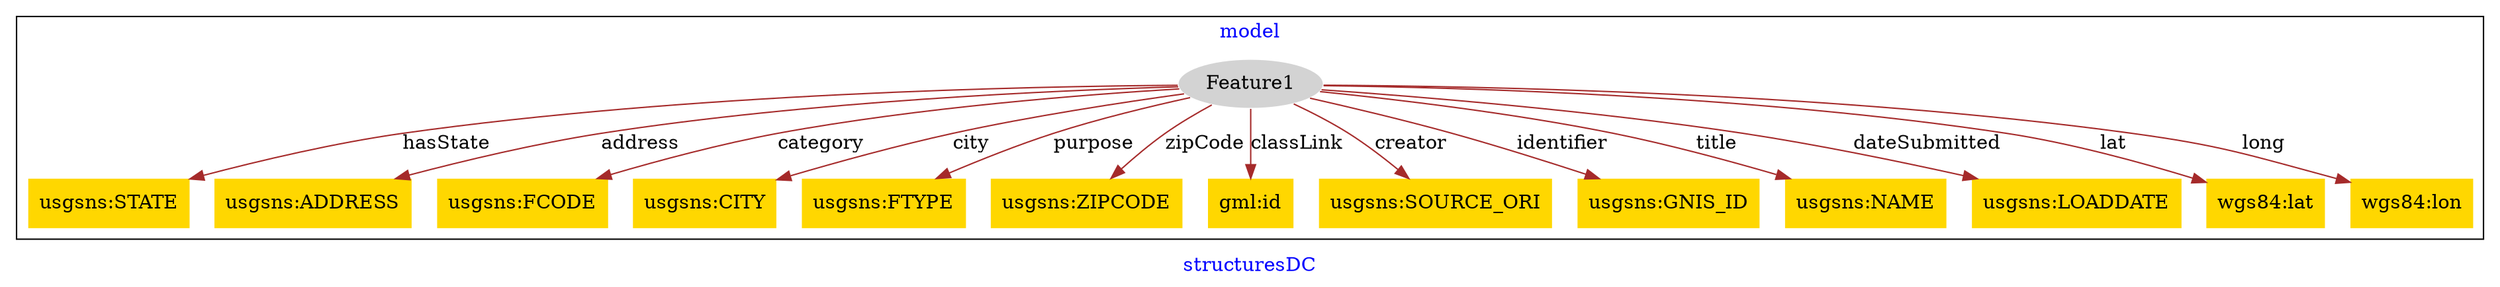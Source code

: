 digraph n0 {
fontcolor="blue"
remincross="true"
label="structuresDC"
subgraph cluster {
label="model"
n2[style="filled",color="white",fillcolor="lightgray",label="Feature1"];
n3[shape="plaintext",style="filled",fillcolor="gold",label="usgsns:STATE"];
n4[shape="plaintext",style="filled",fillcolor="gold",label="usgsns:ADDRESS"];
n5[shape="plaintext",style="filled",fillcolor="gold",label="usgsns:FCODE"];
n6[shape="plaintext",style="filled",fillcolor="gold",label="usgsns:CITY"];
n7[shape="plaintext",style="filled",fillcolor="gold",label="usgsns:FTYPE"];
n8[shape="plaintext",style="filled",fillcolor="gold",label="usgsns:ZIPCODE"];
n9[shape="plaintext",style="filled",fillcolor="gold",label="gml:id"];
n10[shape="plaintext",style="filled",fillcolor="gold",label="usgsns:SOURCE_ORI"];
n11[shape="plaintext",style="filled",fillcolor="gold",label="usgsns:GNIS_ID"];
n12[shape="plaintext",style="filled",fillcolor="gold",label="usgsns:NAME"];
n13[shape="plaintext",style="filled",fillcolor="gold",label="usgsns:LOADDATE"];
n14[shape="plaintext",style="filled",fillcolor="gold",label="wgs84:lat"];
n15[shape="plaintext",style="filled",fillcolor="gold",label="wgs84:lon"];
}
n2 -> n3[color="brown",fontcolor="black",label="hasState"]
n2 -> n4[color="brown",fontcolor="black",label="address"]
n2 -> n5[color="brown",fontcolor="black",label="category"]
n2 -> n6[color="brown",fontcolor="black",label="city"]
n2 -> n7[color="brown",fontcolor="black",label="purpose"]
n2 -> n8[color="brown",fontcolor="black",label="zipCode"]
n2 -> n9[color="brown",fontcolor="black",label="classLink"]
n2 -> n10[color="brown",fontcolor="black",label="creator"]
n2 -> n11[color="brown",fontcolor="black",label="identifier"]
n2 -> n12[color="brown",fontcolor="black",label="title"]
n2 -> n13[color="brown",fontcolor="black",label="dateSubmitted"]
n2 -> n14[color="brown",fontcolor="black",label="lat"]
n2 -> n15[color="brown",fontcolor="black",label="long"]
}
